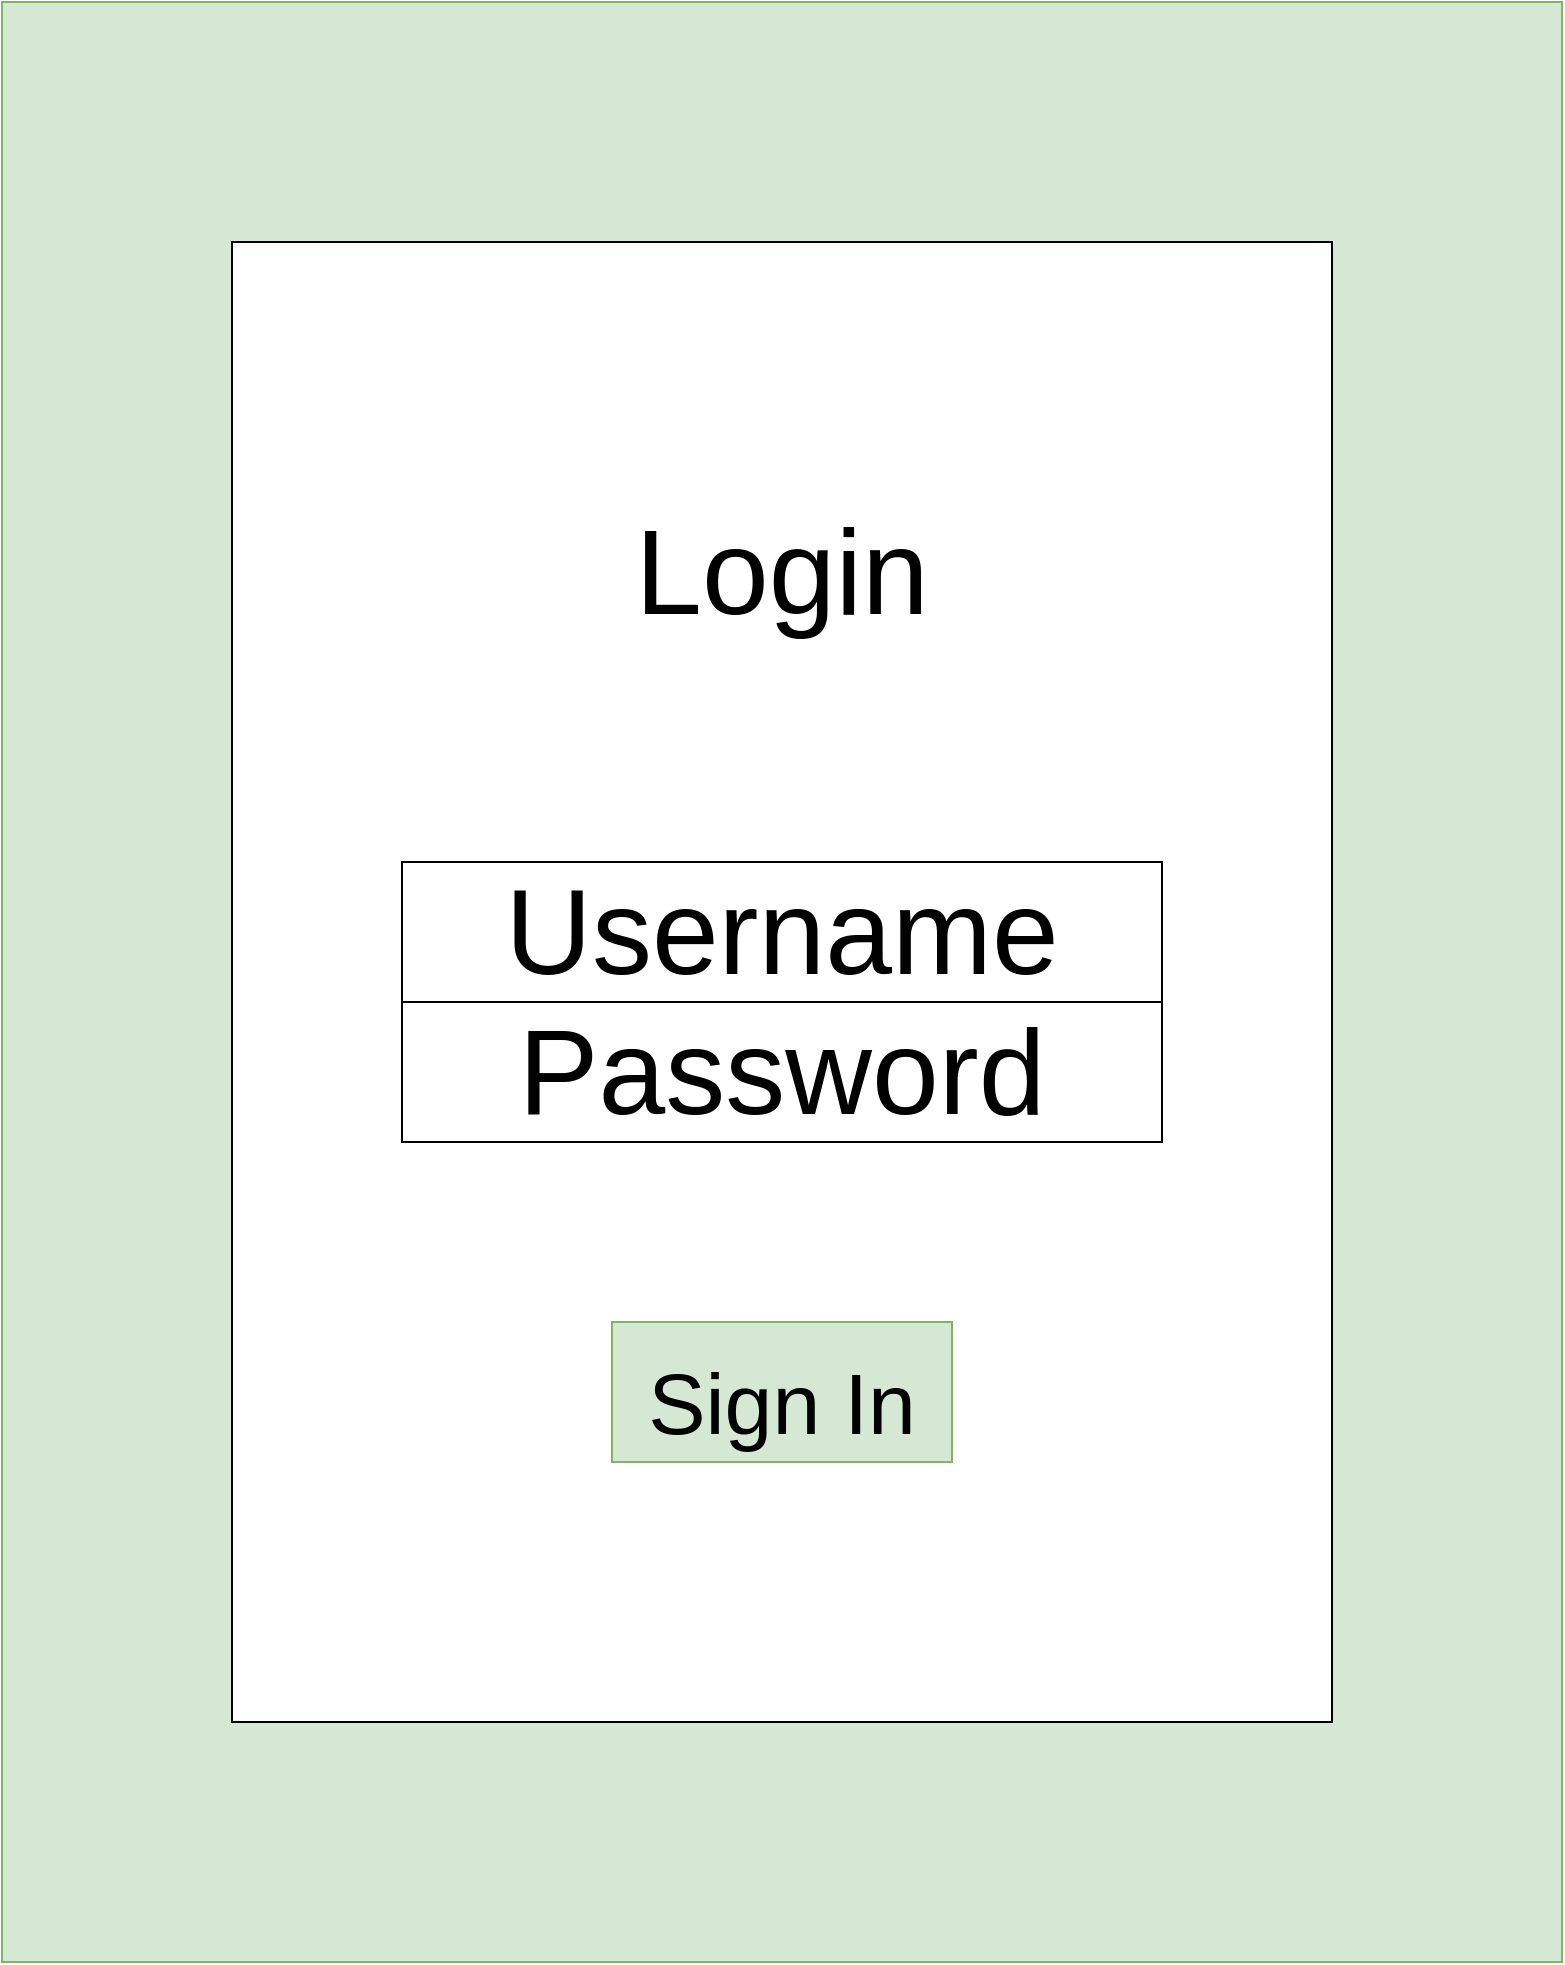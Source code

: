 <mxfile version="16.2.4" type="device"><diagram id="63IVGbN7HAmN48NAafwt" name="Page-1"><mxGraphModel dx="2844" dy="1524" grid="1" gridSize="10" guides="1" tooltips="1" connect="1" arrows="1" fold="1" page="1" pageScale="1" pageWidth="1920" pageHeight="1200" math="0" shadow="0"><root><mxCell id="0"/><mxCell id="1" parent="0"/><mxCell id="nVWKHcfuVzW5p3N4MGQA-1" value="" style="rounded=0;whiteSpace=wrap;html=1;fillColor=#d5e8d4;strokeColor=#82b366;" vertex="1" parent="1"><mxGeometry x="570" y="110" width="780" height="980" as="geometry"/></mxCell><mxCell id="nVWKHcfuVzW5p3N4MGQA-2" value="" style="rounded=0;whiteSpace=wrap;html=1;" vertex="1" parent="1"><mxGeometry x="685" y="230" width="550" height="740" as="geometry"/></mxCell><mxCell id="nVWKHcfuVzW5p3N4MGQA-3" value="&lt;font style=&quot;font-size: 60px&quot;&gt;Login&lt;/font&gt;" style="text;html=1;align=center;verticalAlign=middle;whiteSpace=wrap;rounded=0;strokeColor=none;" vertex="1" parent="1"><mxGeometry x="860" y="340" width="200" height="110" as="geometry"/></mxCell><mxCell id="nVWKHcfuVzW5p3N4MGQA-4" value="Username" style="rounded=0;whiteSpace=wrap;html=1;fontSize=60;" vertex="1" parent="1"><mxGeometry x="770" y="540" width="380" height="70" as="geometry"/></mxCell><mxCell id="nVWKHcfuVzW5p3N4MGQA-5" value="Password" style="rounded=0;whiteSpace=wrap;html=1;fontSize=60;" vertex="1" parent="1"><mxGeometry x="770" y="610" width="380" height="70" as="geometry"/></mxCell><mxCell id="nVWKHcfuVzW5p3N4MGQA-6" value="&lt;font style=&quot;font-size: 43px&quot;&gt;Sign In&lt;/font&gt;" style="rounded=0;whiteSpace=wrap;html=1;fontSize=60;fillColor=#d5e8d4;strokeColor=#82b366;" vertex="1" parent="1"><mxGeometry x="875" y="770" width="170" height="70" as="geometry"/></mxCell></root></mxGraphModel></diagram></mxfile>